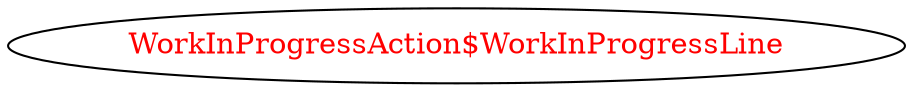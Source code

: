 digraph dependencyGraph {
 concentrate=true;
 ranksep="2.0";
 rankdir="LR"; 
 splines="ortho";
"WorkInProgressAction$WorkInProgressLine" [fontcolor="red"];
}